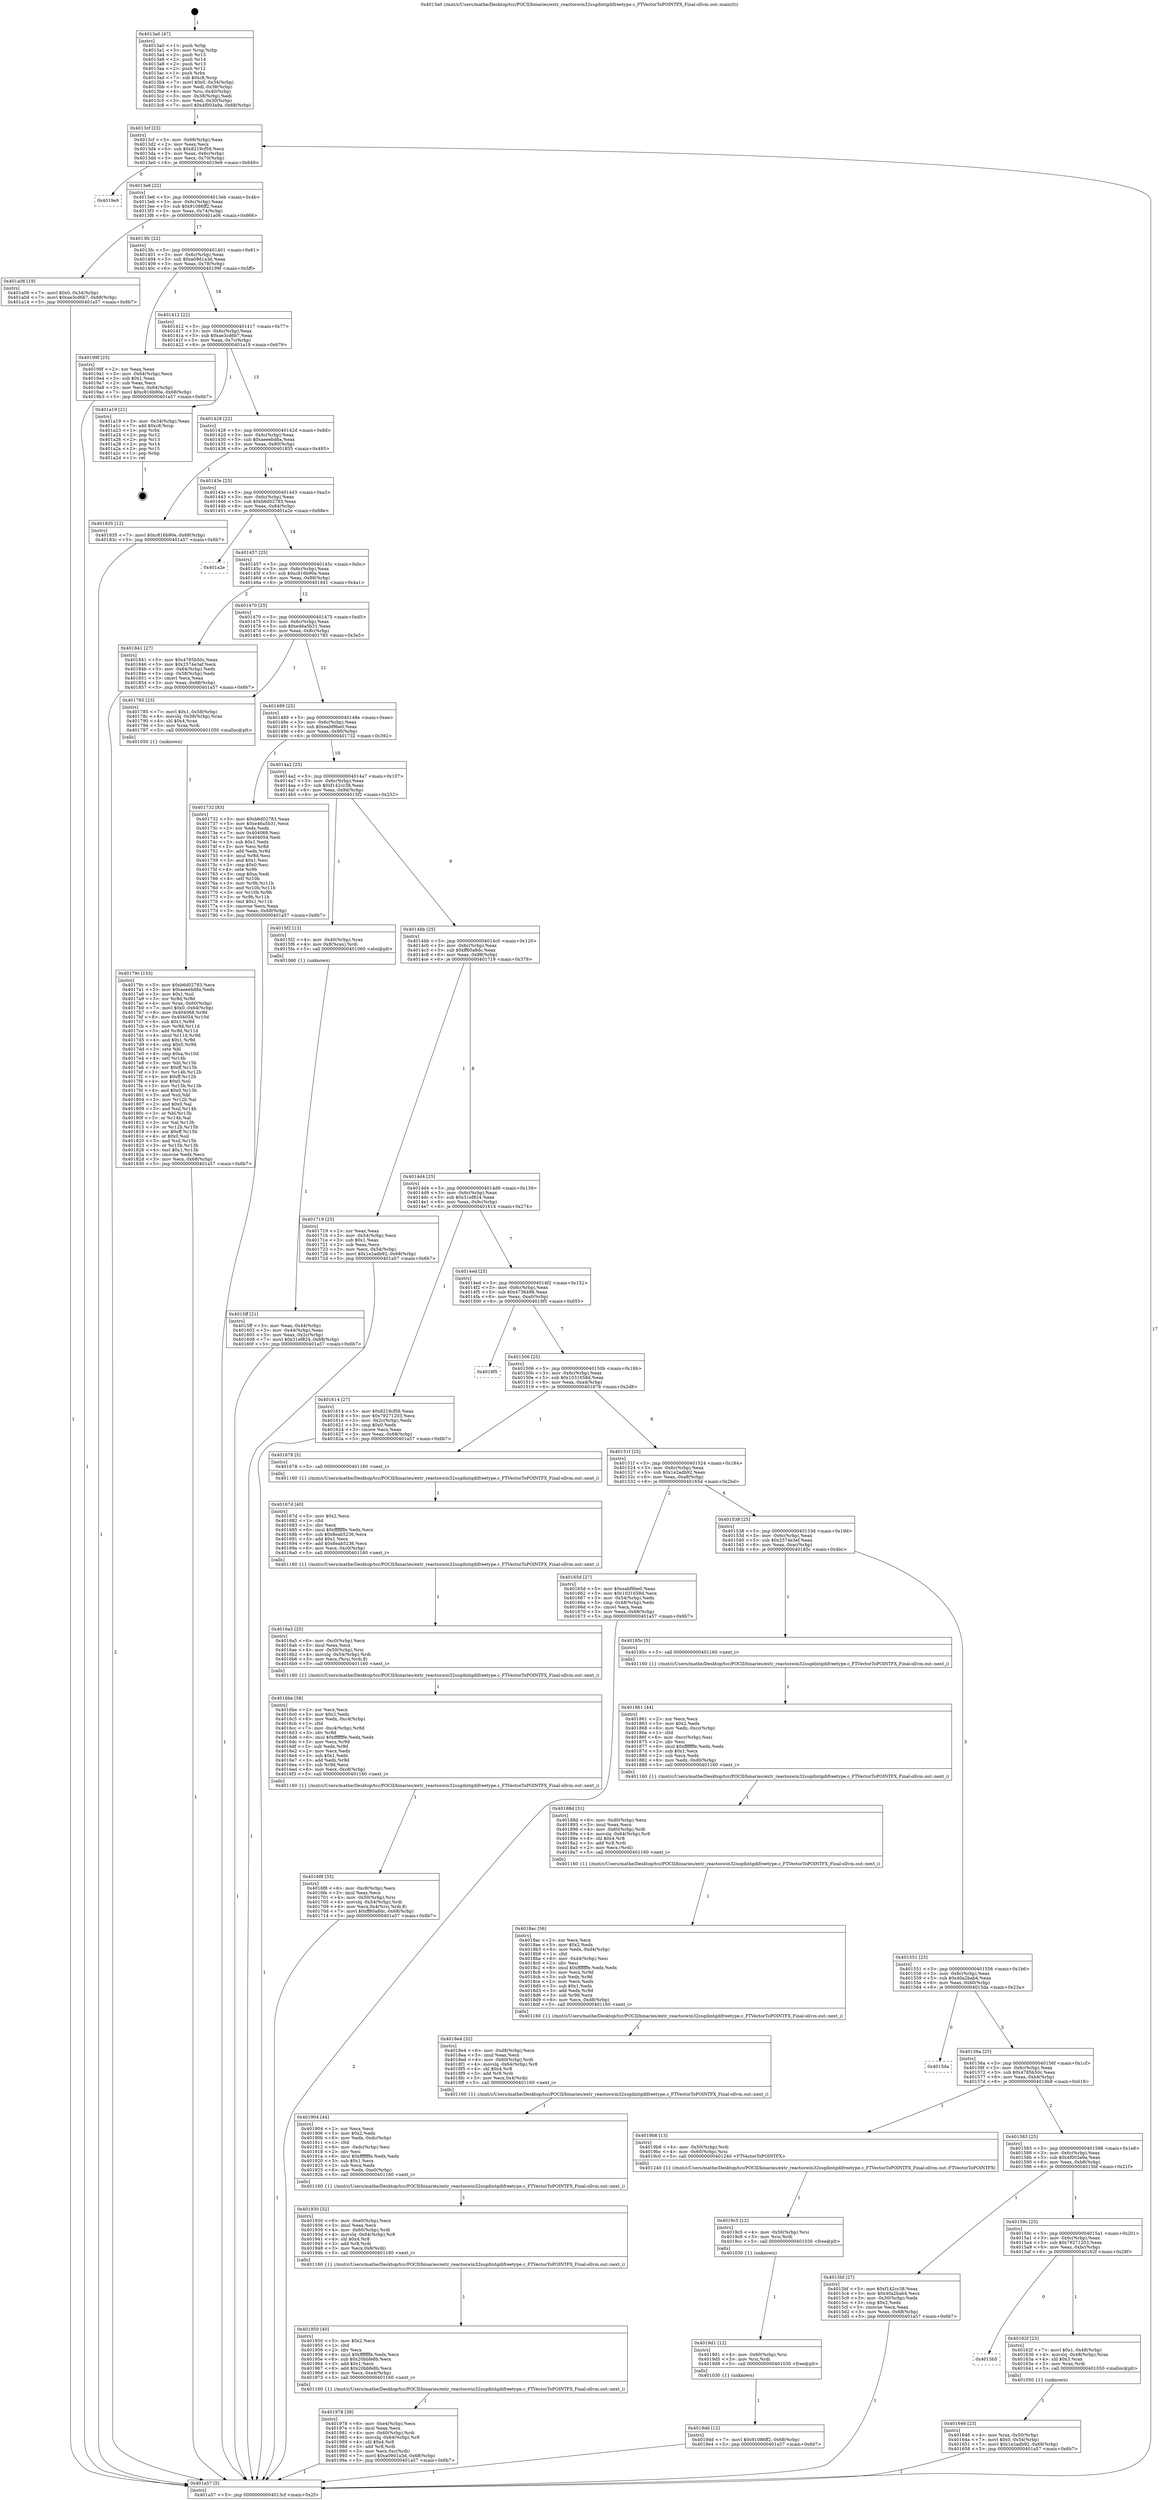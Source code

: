 digraph "0x4013a0" {
  label = "0x4013a0 (/mnt/c/Users/mathe/Desktop/tcc/POCII/binaries/extr_reactoswin32ssgdintgdifreetype.c_FTVectorToPOINTFX_Final-ollvm.out::main(0))"
  labelloc = "t"
  node[shape=record]

  Entry [label="",width=0.3,height=0.3,shape=circle,fillcolor=black,style=filled]
  "0x4013cf" [label="{
     0x4013cf [23]\l
     | [instrs]\l
     &nbsp;&nbsp;0x4013cf \<+3\>: mov -0x68(%rbp),%eax\l
     &nbsp;&nbsp;0x4013d2 \<+2\>: mov %eax,%ecx\l
     &nbsp;&nbsp;0x4013d4 \<+6\>: sub $0x8219cf59,%ecx\l
     &nbsp;&nbsp;0x4013da \<+3\>: mov %eax,-0x6c(%rbp)\l
     &nbsp;&nbsp;0x4013dd \<+3\>: mov %ecx,-0x70(%rbp)\l
     &nbsp;&nbsp;0x4013e0 \<+6\>: je 00000000004019e9 \<main+0x649\>\l
  }"]
  "0x4019e9" [label="{
     0x4019e9\l
  }", style=dashed]
  "0x4013e6" [label="{
     0x4013e6 [22]\l
     | [instrs]\l
     &nbsp;&nbsp;0x4013e6 \<+5\>: jmp 00000000004013eb \<main+0x4b\>\l
     &nbsp;&nbsp;0x4013eb \<+3\>: mov -0x6c(%rbp),%eax\l
     &nbsp;&nbsp;0x4013ee \<+5\>: sub $0x91086ff2,%eax\l
     &nbsp;&nbsp;0x4013f3 \<+3\>: mov %eax,-0x74(%rbp)\l
     &nbsp;&nbsp;0x4013f6 \<+6\>: je 0000000000401a06 \<main+0x666\>\l
  }"]
  Exit [label="",width=0.3,height=0.3,shape=circle,fillcolor=black,style=filled,peripheries=2]
  "0x401a06" [label="{
     0x401a06 [19]\l
     | [instrs]\l
     &nbsp;&nbsp;0x401a06 \<+7\>: movl $0x0,-0x34(%rbp)\l
     &nbsp;&nbsp;0x401a0d \<+7\>: movl $0xae3cd6b7,-0x68(%rbp)\l
     &nbsp;&nbsp;0x401a14 \<+5\>: jmp 0000000000401a57 \<main+0x6b7\>\l
  }"]
  "0x4013fc" [label="{
     0x4013fc [22]\l
     | [instrs]\l
     &nbsp;&nbsp;0x4013fc \<+5\>: jmp 0000000000401401 \<main+0x61\>\l
     &nbsp;&nbsp;0x401401 \<+3\>: mov -0x6c(%rbp),%eax\l
     &nbsp;&nbsp;0x401404 \<+5\>: sub $0xa09d1a3d,%eax\l
     &nbsp;&nbsp;0x401409 \<+3\>: mov %eax,-0x78(%rbp)\l
     &nbsp;&nbsp;0x40140c \<+6\>: je 000000000040199f \<main+0x5ff\>\l
  }"]
  "0x4019dd" [label="{
     0x4019dd [12]\l
     | [instrs]\l
     &nbsp;&nbsp;0x4019dd \<+7\>: movl $0x91086ff2,-0x68(%rbp)\l
     &nbsp;&nbsp;0x4019e4 \<+5\>: jmp 0000000000401a57 \<main+0x6b7\>\l
  }"]
  "0x40199f" [label="{
     0x40199f [25]\l
     | [instrs]\l
     &nbsp;&nbsp;0x40199f \<+2\>: xor %eax,%eax\l
     &nbsp;&nbsp;0x4019a1 \<+3\>: mov -0x64(%rbp),%ecx\l
     &nbsp;&nbsp;0x4019a4 \<+3\>: sub $0x1,%eax\l
     &nbsp;&nbsp;0x4019a7 \<+2\>: sub %eax,%ecx\l
     &nbsp;&nbsp;0x4019a9 \<+3\>: mov %ecx,-0x64(%rbp)\l
     &nbsp;&nbsp;0x4019ac \<+7\>: movl $0xc816b90e,-0x68(%rbp)\l
     &nbsp;&nbsp;0x4019b3 \<+5\>: jmp 0000000000401a57 \<main+0x6b7\>\l
  }"]
  "0x401412" [label="{
     0x401412 [22]\l
     | [instrs]\l
     &nbsp;&nbsp;0x401412 \<+5\>: jmp 0000000000401417 \<main+0x77\>\l
     &nbsp;&nbsp;0x401417 \<+3\>: mov -0x6c(%rbp),%eax\l
     &nbsp;&nbsp;0x40141a \<+5\>: sub $0xae3cd6b7,%eax\l
     &nbsp;&nbsp;0x40141f \<+3\>: mov %eax,-0x7c(%rbp)\l
     &nbsp;&nbsp;0x401422 \<+6\>: je 0000000000401a19 \<main+0x679\>\l
  }"]
  "0x4019d1" [label="{
     0x4019d1 [12]\l
     | [instrs]\l
     &nbsp;&nbsp;0x4019d1 \<+4\>: mov -0x60(%rbp),%rsi\l
     &nbsp;&nbsp;0x4019d5 \<+3\>: mov %rsi,%rdi\l
     &nbsp;&nbsp;0x4019d8 \<+5\>: call 0000000000401030 \<free@plt\>\l
     | [calls]\l
     &nbsp;&nbsp;0x401030 \{1\} (unknown)\l
  }"]
  "0x401a19" [label="{
     0x401a19 [21]\l
     | [instrs]\l
     &nbsp;&nbsp;0x401a19 \<+3\>: mov -0x34(%rbp),%eax\l
     &nbsp;&nbsp;0x401a1c \<+7\>: add $0xc8,%rsp\l
     &nbsp;&nbsp;0x401a23 \<+1\>: pop %rbx\l
     &nbsp;&nbsp;0x401a24 \<+2\>: pop %r12\l
     &nbsp;&nbsp;0x401a26 \<+2\>: pop %r13\l
     &nbsp;&nbsp;0x401a28 \<+2\>: pop %r14\l
     &nbsp;&nbsp;0x401a2a \<+2\>: pop %r15\l
     &nbsp;&nbsp;0x401a2c \<+1\>: pop %rbp\l
     &nbsp;&nbsp;0x401a2d \<+1\>: ret\l
  }"]
  "0x401428" [label="{
     0x401428 [22]\l
     | [instrs]\l
     &nbsp;&nbsp;0x401428 \<+5\>: jmp 000000000040142d \<main+0x8d\>\l
     &nbsp;&nbsp;0x40142d \<+3\>: mov -0x6c(%rbp),%eax\l
     &nbsp;&nbsp;0x401430 \<+5\>: sub $0xaeeebd8a,%eax\l
     &nbsp;&nbsp;0x401435 \<+3\>: mov %eax,-0x80(%rbp)\l
     &nbsp;&nbsp;0x401438 \<+6\>: je 0000000000401835 \<main+0x495\>\l
  }"]
  "0x4019c5" [label="{
     0x4019c5 [12]\l
     | [instrs]\l
     &nbsp;&nbsp;0x4019c5 \<+4\>: mov -0x50(%rbp),%rsi\l
     &nbsp;&nbsp;0x4019c9 \<+3\>: mov %rsi,%rdi\l
     &nbsp;&nbsp;0x4019cc \<+5\>: call 0000000000401030 \<free@plt\>\l
     | [calls]\l
     &nbsp;&nbsp;0x401030 \{1\} (unknown)\l
  }"]
  "0x401835" [label="{
     0x401835 [12]\l
     | [instrs]\l
     &nbsp;&nbsp;0x401835 \<+7\>: movl $0xc816b90e,-0x68(%rbp)\l
     &nbsp;&nbsp;0x40183c \<+5\>: jmp 0000000000401a57 \<main+0x6b7\>\l
  }"]
  "0x40143e" [label="{
     0x40143e [25]\l
     | [instrs]\l
     &nbsp;&nbsp;0x40143e \<+5\>: jmp 0000000000401443 \<main+0xa3\>\l
     &nbsp;&nbsp;0x401443 \<+3\>: mov -0x6c(%rbp),%eax\l
     &nbsp;&nbsp;0x401446 \<+5\>: sub $0xb6d02783,%eax\l
     &nbsp;&nbsp;0x40144b \<+6\>: mov %eax,-0x84(%rbp)\l
     &nbsp;&nbsp;0x401451 \<+6\>: je 0000000000401a2e \<main+0x68e\>\l
  }"]
  "0x401978" [label="{
     0x401978 [39]\l
     | [instrs]\l
     &nbsp;&nbsp;0x401978 \<+6\>: mov -0xe4(%rbp),%ecx\l
     &nbsp;&nbsp;0x40197e \<+3\>: imul %eax,%ecx\l
     &nbsp;&nbsp;0x401981 \<+4\>: mov -0x60(%rbp),%rdi\l
     &nbsp;&nbsp;0x401985 \<+4\>: movslq -0x64(%rbp),%r8\l
     &nbsp;&nbsp;0x401989 \<+4\>: shl $0x4,%r8\l
     &nbsp;&nbsp;0x40198d \<+3\>: add %r8,%rdi\l
     &nbsp;&nbsp;0x401990 \<+3\>: mov %ecx,0xc(%rdi)\l
     &nbsp;&nbsp;0x401993 \<+7\>: movl $0xa09d1a3d,-0x68(%rbp)\l
     &nbsp;&nbsp;0x40199a \<+5\>: jmp 0000000000401a57 \<main+0x6b7\>\l
  }"]
  "0x401a2e" [label="{
     0x401a2e\l
  }", style=dashed]
  "0x401457" [label="{
     0x401457 [25]\l
     | [instrs]\l
     &nbsp;&nbsp;0x401457 \<+5\>: jmp 000000000040145c \<main+0xbc\>\l
     &nbsp;&nbsp;0x40145c \<+3\>: mov -0x6c(%rbp),%eax\l
     &nbsp;&nbsp;0x40145f \<+5\>: sub $0xc816b90e,%eax\l
     &nbsp;&nbsp;0x401464 \<+6\>: mov %eax,-0x88(%rbp)\l
     &nbsp;&nbsp;0x40146a \<+6\>: je 0000000000401841 \<main+0x4a1\>\l
  }"]
  "0x401950" [label="{
     0x401950 [40]\l
     | [instrs]\l
     &nbsp;&nbsp;0x401950 \<+5\>: mov $0x2,%ecx\l
     &nbsp;&nbsp;0x401955 \<+1\>: cltd\l
     &nbsp;&nbsp;0x401956 \<+2\>: idiv %ecx\l
     &nbsp;&nbsp;0x401958 \<+6\>: imul $0xfffffffe,%edx,%ecx\l
     &nbsp;&nbsp;0x40195e \<+6\>: sub $0x20bbfe8b,%ecx\l
     &nbsp;&nbsp;0x401964 \<+3\>: add $0x1,%ecx\l
     &nbsp;&nbsp;0x401967 \<+6\>: add $0x20bbfe8b,%ecx\l
     &nbsp;&nbsp;0x40196d \<+6\>: mov %ecx,-0xe4(%rbp)\l
     &nbsp;&nbsp;0x401973 \<+5\>: call 0000000000401160 \<next_i\>\l
     | [calls]\l
     &nbsp;&nbsp;0x401160 \{1\} (/mnt/c/Users/mathe/Desktop/tcc/POCII/binaries/extr_reactoswin32ssgdintgdifreetype.c_FTVectorToPOINTFX_Final-ollvm.out::next_i)\l
  }"]
  "0x401841" [label="{
     0x401841 [27]\l
     | [instrs]\l
     &nbsp;&nbsp;0x401841 \<+5\>: mov $0x4785b50c,%eax\l
     &nbsp;&nbsp;0x401846 \<+5\>: mov $0x2574e3ef,%ecx\l
     &nbsp;&nbsp;0x40184b \<+3\>: mov -0x64(%rbp),%edx\l
     &nbsp;&nbsp;0x40184e \<+3\>: cmp -0x58(%rbp),%edx\l
     &nbsp;&nbsp;0x401851 \<+3\>: cmovl %ecx,%eax\l
     &nbsp;&nbsp;0x401854 \<+3\>: mov %eax,-0x68(%rbp)\l
     &nbsp;&nbsp;0x401857 \<+5\>: jmp 0000000000401a57 \<main+0x6b7\>\l
  }"]
  "0x401470" [label="{
     0x401470 [25]\l
     | [instrs]\l
     &nbsp;&nbsp;0x401470 \<+5\>: jmp 0000000000401475 \<main+0xd5\>\l
     &nbsp;&nbsp;0x401475 \<+3\>: mov -0x6c(%rbp),%eax\l
     &nbsp;&nbsp;0x401478 \<+5\>: sub $0xe46a5b31,%eax\l
     &nbsp;&nbsp;0x40147d \<+6\>: mov %eax,-0x8c(%rbp)\l
     &nbsp;&nbsp;0x401483 \<+6\>: je 0000000000401785 \<main+0x3e5\>\l
  }"]
  "0x401930" [label="{
     0x401930 [32]\l
     | [instrs]\l
     &nbsp;&nbsp;0x401930 \<+6\>: mov -0xe0(%rbp),%ecx\l
     &nbsp;&nbsp;0x401936 \<+3\>: imul %eax,%ecx\l
     &nbsp;&nbsp;0x401939 \<+4\>: mov -0x60(%rbp),%rdi\l
     &nbsp;&nbsp;0x40193d \<+4\>: movslq -0x64(%rbp),%r8\l
     &nbsp;&nbsp;0x401941 \<+4\>: shl $0x4,%r8\l
     &nbsp;&nbsp;0x401945 \<+3\>: add %r8,%rdi\l
     &nbsp;&nbsp;0x401948 \<+3\>: mov %ecx,0x8(%rdi)\l
     &nbsp;&nbsp;0x40194b \<+5\>: call 0000000000401160 \<next_i\>\l
     | [calls]\l
     &nbsp;&nbsp;0x401160 \{1\} (/mnt/c/Users/mathe/Desktop/tcc/POCII/binaries/extr_reactoswin32ssgdintgdifreetype.c_FTVectorToPOINTFX_Final-ollvm.out::next_i)\l
  }"]
  "0x401785" [label="{
     0x401785 [23]\l
     | [instrs]\l
     &nbsp;&nbsp;0x401785 \<+7\>: movl $0x1,-0x58(%rbp)\l
     &nbsp;&nbsp;0x40178c \<+4\>: movslq -0x58(%rbp),%rax\l
     &nbsp;&nbsp;0x401790 \<+4\>: shl $0x4,%rax\l
     &nbsp;&nbsp;0x401794 \<+3\>: mov %rax,%rdi\l
     &nbsp;&nbsp;0x401797 \<+5\>: call 0000000000401050 \<malloc@plt\>\l
     | [calls]\l
     &nbsp;&nbsp;0x401050 \{1\} (unknown)\l
  }"]
  "0x401489" [label="{
     0x401489 [25]\l
     | [instrs]\l
     &nbsp;&nbsp;0x401489 \<+5\>: jmp 000000000040148e \<main+0xee\>\l
     &nbsp;&nbsp;0x40148e \<+3\>: mov -0x6c(%rbp),%eax\l
     &nbsp;&nbsp;0x401491 \<+5\>: sub $0xeabf9be0,%eax\l
     &nbsp;&nbsp;0x401496 \<+6\>: mov %eax,-0x90(%rbp)\l
     &nbsp;&nbsp;0x40149c \<+6\>: je 0000000000401732 \<main+0x392\>\l
  }"]
  "0x401904" [label="{
     0x401904 [44]\l
     | [instrs]\l
     &nbsp;&nbsp;0x401904 \<+2\>: xor %ecx,%ecx\l
     &nbsp;&nbsp;0x401906 \<+5\>: mov $0x2,%edx\l
     &nbsp;&nbsp;0x40190b \<+6\>: mov %edx,-0xdc(%rbp)\l
     &nbsp;&nbsp;0x401911 \<+1\>: cltd\l
     &nbsp;&nbsp;0x401912 \<+6\>: mov -0xdc(%rbp),%esi\l
     &nbsp;&nbsp;0x401918 \<+2\>: idiv %esi\l
     &nbsp;&nbsp;0x40191a \<+6\>: imul $0xfffffffe,%edx,%edx\l
     &nbsp;&nbsp;0x401920 \<+3\>: sub $0x1,%ecx\l
     &nbsp;&nbsp;0x401923 \<+2\>: sub %ecx,%edx\l
     &nbsp;&nbsp;0x401925 \<+6\>: mov %edx,-0xe0(%rbp)\l
     &nbsp;&nbsp;0x40192b \<+5\>: call 0000000000401160 \<next_i\>\l
     | [calls]\l
     &nbsp;&nbsp;0x401160 \{1\} (/mnt/c/Users/mathe/Desktop/tcc/POCII/binaries/extr_reactoswin32ssgdintgdifreetype.c_FTVectorToPOINTFX_Final-ollvm.out::next_i)\l
  }"]
  "0x401732" [label="{
     0x401732 [83]\l
     | [instrs]\l
     &nbsp;&nbsp;0x401732 \<+5\>: mov $0xb6d02783,%eax\l
     &nbsp;&nbsp;0x401737 \<+5\>: mov $0xe46a5b31,%ecx\l
     &nbsp;&nbsp;0x40173c \<+2\>: xor %edx,%edx\l
     &nbsp;&nbsp;0x40173e \<+7\>: mov 0x404068,%esi\l
     &nbsp;&nbsp;0x401745 \<+7\>: mov 0x404054,%edi\l
     &nbsp;&nbsp;0x40174c \<+3\>: sub $0x1,%edx\l
     &nbsp;&nbsp;0x40174f \<+3\>: mov %esi,%r8d\l
     &nbsp;&nbsp;0x401752 \<+3\>: add %edx,%r8d\l
     &nbsp;&nbsp;0x401755 \<+4\>: imul %r8d,%esi\l
     &nbsp;&nbsp;0x401759 \<+3\>: and $0x1,%esi\l
     &nbsp;&nbsp;0x40175c \<+3\>: cmp $0x0,%esi\l
     &nbsp;&nbsp;0x40175f \<+4\>: sete %r9b\l
     &nbsp;&nbsp;0x401763 \<+3\>: cmp $0xa,%edi\l
     &nbsp;&nbsp;0x401766 \<+4\>: setl %r10b\l
     &nbsp;&nbsp;0x40176a \<+3\>: mov %r9b,%r11b\l
     &nbsp;&nbsp;0x40176d \<+3\>: and %r10b,%r11b\l
     &nbsp;&nbsp;0x401770 \<+3\>: xor %r10b,%r9b\l
     &nbsp;&nbsp;0x401773 \<+3\>: or %r9b,%r11b\l
     &nbsp;&nbsp;0x401776 \<+4\>: test $0x1,%r11b\l
     &nbsp;&nbsp;0x40177a \<+3\>: cmovne %ecx,%eax\l
     &nbsp;&nbsp;0x40177d \<+3\>: mov %eax,-0x68(%rbp)\l
     &nbsp;&nbsp;0x401780 \<+5\>: jmp 0000000000401a57 \<main+0x6b7\>\l
  }"]
  "0x4014a2" [label="{
     0x4014a2 [25]\l
     | [instrs]\l
     &nbsp;&nbsp;0x4014a2 \<+5\>: jmp 00000000004014a7 \<main+0x107\>\l
     &nbsp;&nbsp;0x4014a7 \<+3\>: mov -0x6c(%rbp),%eax\l
     &nbsp;&nbsp;0x4014aa \<+5\>: sub $0xf142cc38,%eax\l
     &nbsp;&nbsp;0x4014af \<+6\>: mov %eax,-0x94(%rbp)\l
     &nbsp;&nbsp;0x4014b5 \<+6\>: je 00000000004015f2 \<main+0x252\>\l
  }"]
  "0x4018e4" [label="{
     0x4018e4 [32]\l
     | [instrs]\l
     &nbsp;&nbsp;0x4018e4 \<+6\>: mov -0xd8(%rbp),%ecx\l
     &nbsp;&nbsp;0x4018ea \<+3\>: imul %eax,%ecx\l
     &nbsp;&nbsp;0x4018ed \<+4\>: mov -0x60(%rbp),%rdi\l
     &nbsp;&nbsp;0x4018f1 \<+4\>: movslq -0x64(%rbp),%r8\l
     &nbsp;&nbsp;0x4018f5 \<+4\>: shl $0x4,%r8\l
     &nbsp;&nbsp;0x4018f9 \<+3\>: add %r8,%rdi\l
     &nbsp;&nbsp;0x4018fc \<+3\>: mov %ecx,0x4(%rdi)\l
     &nbsp;&nbsp;0x4018ff \<+5\>: call 0000000000401160 \<next_i\>\l
     | [calls]\l
     &nbsp;&nbsp;0x401160 \{1\} (/mnt/c/Users/mathe/Desktop/tcc/POCII/binaries/extr_reactoswin32ssgdintgdifreetype.c_FTVectorToPOINTFX_Final-ollvm.out::next_i)\l
  }"]
  "0x4015f2" [label="{
     0x4015f2 [13]\l
     | [instrs]\l
     &nbsp;&nbsp;0x4015f2 \<+4\>: mov -0x40(%rbp),%rax\l
     &nbsp;&nbsp;0x4015f6 \<+4\>: mov 0x8(%rax),%rdi\l
     &nbsp;&nbsp;0x4015fa \<+5\>: call 0000000000401060 \<atoi@plt\>\l
     | [calls]\l
     &nbsp;&nbsp;0x401060 \{1\} (unknown)\l
  }"]
  "0x4014bb" [label="{
     0x4014bb [25]\l
     | [instrs]\l
     &nbsp;&nbsp;0x4014bb \<+5\>: jmp 00000000004014c0 \<main+0x120\>\l
     &nbsp;&nbsp;0x4014c0 \<+3\>: mov -0x6c(%rbp),%eax\l
     &nbsp;&nbsp;0x4014c3 \<+5\>: sub $0xff60a8dc,%eax\l
     &nbsp;&nbsp;0x4014c8 \<+6\>: mov %eax,-0x98(%rbp)\l
     &nbsp;&nbsp;0x4014ce \<+6\>: je 0000000000401719 \<main+0x379\>\l
  }"]
  "0x4018ac" [label="{
     0x4018ac [56]\l
     | [instrs]\l
     &nbsp;&nbsp;0x4018ac \<+2\>: xor %ecx,%ecx\l
     &nbsp;&nbsp;0x4018ae \<+5\>: mov $0x2,%edx\l
     &nbsp;&nbsp;0x4018b3 \<+6\>: mov %edx,-0xd4(%rbp)\l
     &nbsp;&nbsp;0x4018b9 \<+1\>: cltd\l
     &nbsp;&nbsp;0x4018ba \<+6\>: mov -0xd4(%rbp),%esi\l
     &nbsp;&nbsp;0x4018c0 \<+2\>: idiv %esi\l
     &nbsp;&nbsp;0x4018c2 \<+6\>: imul $0xfffffffe,%edx,%edx\l
     &nbsp;&nbsp;0x4018c8 \<+3\>: mov %ecx,%r9d\l
     &nbsp;&nbsp;0x4018cb \<+3\>: sub %edx,%r9d\l
     &nbsp;&nbsp;0x4018ce \<+2\>: mov %ecx,%edx\l
     &nbsp;&nbsp;0x4018d0 \<+3\>: sub $0x1,%edx\l
     &nbsp;&nbsp;0x4018d3 \<+3\>: add %edx,%r9d\l
     &nbsp;&nbsp;0x4018d6 \<+3\>: sub %r9d,%ecx\l
     &nbsp;&nbsp;0x4018d9 \<+6\>: mov %ecx,-0xd8(%rbp)\l
     &nbsp;&nbsp;0x4018df \<+5\>: call 0000000000401160 \<next_i\>\l
     | [calls]\l
     &nbsp;&nbsp;0x401160 \{1\} (/mnt/c/Users/mathe/Desktop/tcc/POCII/binaries/extr_reactoswin32ssgdintgdifreetype.c_FTVectorToPOINTFX_Final-ollvm.out::next_i)\l
  }"]
  "0x401719" [label="{
     0x401719 [25]\l
     | [instrs]\l
     &nbsp;&nbsp;0x401719 \<+2\>: xor %eax,%eax\l
     &nbsp;&nbsp;0x40171b \<+3\>: mov -0x54(%rbp),%ecx\l
     &nbsp;&nbsp;0x40171e \<+3\>: sub $0x1,%eax\l
     &nbsp;&nbsp;0x401721 \<+2\>: sub %eax,%ecx\l
     &nbsp;&nbsp;0x401723 \<+3\>: mov %ecx,-0x54(%rbp)\l
     &nbsp;&nbsp;0x401726 \<+7\>: movl $0x1e2adb92,-0x68(%rbp)\l
     &nbsp;&nbsp;0x40172d \<+5\>: jmp 0000000000401a57 \<main+0x6b7\>\l
  }"]
  "0x4014d4" [label="{
     0x4014d4 [25]\l
     | [instrs]\l
     &nbsp;&nbsp;0x4014d4 \<+5\>: jmp 00000000004014d9 \<main+0x139\>\l
     &nbsp;&nbsp;0x4014d9 \<+3\>: mov -0x6c(%rbp),%eax\l
     &nbsp;&nbsp;0x4014dc \<+5\>: sub $0x31ef824,%eax\l
     &nbsp;&nbsp;0x4014e1 \<+6\>: mov %eax,-0x9c(%rbp)\l
     &nbsp;&nbsp;0x4014e7 \<+6\>: je 0000000000401614 \<main+0x274\>\l
  }"]
  "0x40188d" [label="{
     0x40188d [31]\l
     | [instrs]\l
     &nbsp;&nbsp;0x40188d \<+6\>: mov -0xd0(%rbp),%ecx\l
     &nbsp;&nbsp;0x401893 \<+3\>: imul %eax,%ecx\l
     &nbsp;&nbsp;0x401896 \<+4\>: mov -0x60(%rbp),%rdi\l
     &nbsp;&nbsp;0x40189a \<+4\>: movslq -0x64(%rbp),%r8\l
     &nbsp;&nbsp;0x40189e \<+4\>: shl $0x4,%r8\l
     &nbsp;&nbsp;0x4018a2 \<+3\>: add %r8,%rdi\l
     &nbsp;&nbsp;0x4018a5 \<+2\>: mov %ecx,(%rdi)\l
     &nbsp;&nbsp;0x4018a7 \<+5\>: call 0000000000401160 \<next_i\>\l
     | [calls]\l
     &nbsp;&nbsp;0x401160 \{1\} (/mnt/c/Users/mathe/Desktop/tcc/POCII/binaries/extr_reactoswin32ssgdintgdifreetype.c_FTVectorToPOINTFX_Final-ollvm.out::next_i)\l
  }"]
  "0x401614" [label="{
     0x401614 [27]\l
     | [instrs]\l
     &nbsp;&nbsp;0x401614 \<+5\>: mov $0x8219cf59,%eax\l
     &nbsp;&nbsp;0x401619 \<+5\>: mov $0x79271203,%ecx\l
     &nbsp;&nbsp;0x40161e \<+3\>: mov -0x2c(%rbp),%edx\l
     &nbsp;&nbsp;0x401621 \<+3\>: cmp $0x0,%edx\l
     &nbsp;&nbsp;0x401624 \<+3\>: cmove %ecx,%eax\l
     &nbsp;&nbsp;0x401627 \<+3\>: mov %eax,-0x68(%rbp)\l
     &nbsp;&nbsp;0x40162a \<+5\>: jmp 0000000000401a57 \<main+0x6b7\>\l
  }"]
  "0x4014ed" [label="{
     0x4014ed [25]\l
     | [instrs]\l
     &nbsp;&nbsp;0x4014ed \<+5\>: jmp 00000000004014f2 \<main+0x152\>\l
     &nbsp;&nbsp;0x4014f2 \<+3\>: mov -0x6c(%rbp),%eax\l
     &nbsp;&nbsp;0x4014f5 \<+5\>: sub $0x4736498,%eax\l
     &nbsp;&nbsp;0x4014fa \<+6\>: mov %eax,-0xa0(%rbp)\l
     &nbsp;&nbsp;0x401500 \<+6\>: je 00000000004019f5 \<main+0x655\>\l
  }"]
  "0x401861" [label="{
     0x401861 [44]\l
     | [instrs]\l
     &nbsp;&nbsp;0x401861 \<+2\>: xor %ecx,%ecx\l
     &nbsp;&nbsp;0x401863 \<+5\>: mov $0x2,%edx\l
     &nbsp;&nbsp;0x401868 \<+6\>: mov %edx,-0xcc(%rbp)\l
     &nbsp;&nbsp;0x40186e \<+1\>: cltd\l
     &nbsp;&nbsp;0x40186f \<+6\>: mov -0xcc(%rbp),%esi\l
     &nbsp;&nbsp;0x401875 \<+2\>: idiv %esi\l
     &nbsp;&nbsp;0x401877 \<+6\>: imul $0xfffffffe,%edx,%edx\l
     &nbsp;&nbsp;0x40187d \<+3\>: sub $0x1,%ecx\l
     &nbsp;&nbsp;0x401880 \<+2\>: sub %ecx,%edx\l
     &nbsp;&nbsp;0x401882 \<+6\>: mov %edx,-0xd0(%rbp)\l
     &nbsp;&nbsp;0x401888 \<+5\>: call 0000000000401160 \<next_i\>\l
     | [calls]\l
     &nbsp;&nbsp;0x401160 \{1\} (/mnt/c/Users/mathe/Desktop/tcc/POCII/binaries/extr_reactoswin32ssgdintgdifreetype.c_FTVectorToPOINTFX_Final-ollvm.out::next_i)\l
  }"]
  "0x4019f5" [label="{
     0x4019f5\l
  }", style=dashed]
  "0x401506" [label="{
     0x401506 [25]\l
     | [instrs]\l
     &nbsp;&nbsp;0x401506 \<+5\>: jmp 000000000040150b \<main+0x16b\>\l
     &nbsp;&nbsp;0x40150b \<+3\>: mov -0x6c(%rbp),%eax\l
     &nbsp;&nbsp;0x40150e \<+5\>: sub $0x1031658d,%eax\l
     &nbsp;&nbsp;0x401513 \<+6\>: mov %eax,-0xa4(%rbp)\l
     &nbsp;&nbsp;0x401519 \<+6\>: je 0000000000401678 \<main+0x2d8\>\l
  }"]
  "0x40179c" [label="{
     0x40179c [153]\l
     | [instrs]\l
     &nbsp;&nbsp;0x40179c \<+5\>: mov $0xb6d02783,%ecx\l
     &nbsp;&nbsp;0x4017a1 \<+5\>: mov $0xaeeebd8a,%edx\l
     &nbsp;&nbsp;0x4017a6 \<+3\>: mov $0x1,%sil\l
     &nbsp;&nbsp;0x4017a9 \<+3\>: xor %r8d,%r8d\l
     &nbsp;&nbsp;0x4017ac \<+4\>: mov %rax,-0x60(%rbp)\l
     &nbsp;&nbsp;0x4017b0 \<+7\>: movl $0x0,-0x64(%rbp)\l
     &nbsp;&nbsp;0x4017b7 \<+8\>: mov 0x404068,%r9d\l
     &nbsp;&nbsp;0x4017bf \<+8\>: mov 0x404054,%r10d\l
     &nbsp;&nbsp;0x4017c7 \<+4\>: sub $0x1,%r8d\l
     &nbsp;&nbsp;0x4017cb \<+3\>: mov %r9d,%r11d\l
     &nbsp;&nbsp;0x4017ce \<+3\>: add %r8d,%r11d\l
     &nbsp;&nbsp;0x4017d1 \<+4\>: imul %r11d,%r9d\l
     &nbsp;&nbsp;0x4017d5 \<+4\>: and $0x1,%r9d\l
     &nbsp;&nbsp;0x4017d9 \<+4\>: cmp $0x0,%r9d\l
     &nbsp;&nbsp;0x4017dd \<+3\>: sete %bl\l
     &nbsp;&nbsp;0x4017e0 \<+4\>: cmp $0xa,%r10d\l
     &nbsp;&nbsp;0x4017e4 \<+4\>: setl %r14b\l
     &nbsp;&nbsp;0x4017e8 \<+3\>: mov %bl,%r15b\l
     &nbsp;&nbsp;0x4017eb \<+4\>: xor $0xff,%r15b\l
     &nbsp;&nbsp;0x4017ef \<+3\>: mov %r14b,%r12b\l
     &nbsp;&nbsp;0x4017f2 \<+4\>: xor $0xff,%r12b\l
     &nbsp;&nbsp;0x4017f6 \<+4\>: xor $0x0,%sil\l
     &nbsp;&nbsp;0x4017fa \<+3\>: mov %r15b,%r13b\l
     &nbsp;&nbsp;0x4017fd \<+4\>: and $0x0,%r13b\l
     &nbsp;&nbsp;0x401801 \<+3\>: and %sil,%bl\l
     &nbsp;&nbsp;0x401804 \<+3\>: mov %r12b,%al\l
     &nbsp;&nbsp;0x401807 \<+2\>: and $0x0,%al\l
     &nbsp;&nbsp;0x401809 \<+3\>: and %sil,%r14b\l
     &nbsp;&nbsp;0x40180c \<+3\>: or %bl,%r13b\l
     &nbsp;&nbsp;0x40180f \<+3\>: or %r14b,%al\l
     &nbsp;&nbsp;0x401812 \<+3\>: xor %al,%r13b\l
     &nbsp;&nbsp;0x401815 \<+3\>: or %r12b,%r15b\l
     &nbsp;&nbsp;0x401818 \<+4\>: xor $0xff,%r15b\l
     &nbsp;&nbsp;0x40181c \<+4\>: or $0x0,%sil\l
     &nbsp;&nbsp;0x401820 \<+3\>: and %sil,%r15b\l
     &nbsp;&nbsp;0x401823 \<+3\>: or %r15b,%r13b\l
     &nbsp;&nbsp;0x401826 \<+4\>: test $0x1,%r13b\l
     &nbsp;&nbsp;0x40182a \<+3\>: cmovne %edx,%ecx\l
     &nbsp;&nbsp;0x40182d \<+3\>: mov %ecx,-0x68(%rbp)\l
     &nbsp;&nbsp;0x401830 \<+5\>: jmp 0000000000401a57 \<main+0x6b7\>\l
  }"]
  "0x401678" [label="{
     0x401678 [5]\l
     | [instrs]\l
     &nbsp;&nbsp;0x401678 \<+5\>: call 0000000000401160 \<next_i\>\l
     | [calls]\l
     &nbsp;&nbsp;0x401160 \{1\} (/mnt/c/Users/mathe/Desktop/tcc/POCII/binaries/extr_reactoswin32ssgdintgdifreetype.c_FTVectorToPOINTFX_Final-ollvm.out::next_i)\l
  }"]
  "0x40151f" [label="{
     0x40151f [25]\l
     | [instrs]\l
     &nbsp;&nbsp;0x40151f \<+5\>: jmp 0000000000401524 \<main+0x184\>\l
     &nbsp;&nbsp;0x401524 \<+3\>: mov -0x6c(%rbp),%eax\l
     &nbsp;&nbsp;0x401527 \<+5\>: sub $0x1e2adb92,%eax\l
     &nbsp;&nbsp;0x40152c \<+6\>: mov %eax,-0xa8(%rbp)\l
     &nbsp;&nbsp;0x401532 \<+6\>: je 000000000040165d \<main+0x2bd\>\l
  }"]
  "0x4016f8" [label="{
     0x4016f8 [33]\l
     | [instrs]\l
     &nbsp;&nbsp;0x4016f8 \<+6\>: mov -0xc8(%rbp),%ecx\l
     &nbsp;&nbsp;0x4016fe \<+3\>: imul %eax,%ecx\l
     &nbsp;&nbsp;0x401701 \<+4\>: mov -0x50(%rbp),%rsi\l
     &nbsp;&nbsp;0x401705 \<+4\>: movslq -0x54(%rbp),%rdi\l
     &nbsp;&nbsp;0x401709 \<+4\>: mov %ecx,0x4(%rsi,%rdi,8)\l
     &nbsp;&nbsp;0x40170d \<+7\>: movl $0xff60a8dc,-0x68(%rbp)\l
     &nbsp;&nbsp;0x401714 \<+5\>: jmp 0000000000401a57 \<main+0x6b7\>\l
  }"]
  "0x40165d" [label="{
     0x40165d [27]\l
     | [instrs]\l
     &nbsp;&nbsp;0x40165d \<+5\>: mov $0xeabf9be0,%eax\l
     &nbsp;&nbsp;0x401662 \<+5\>: mov $0x1031658d,%ecx\l
     &nbsp;&nbsp;0x401667 \<+3\>: mov -0x54(%rbp),%edx\l
     &nbsp;&nbsp;0x40166a \<+3\>: cmp -0x48(%rbp),%edx\l
     &nbsp;&nbsp;0x40166d \<+3\>: cmovl %ecx,%eax\l
     &nbsp;&nbsp;0x401670 \<+3\>: mov %eax,-0x68(%rbp)\l
     &nbsp;&nbsp;0x401673 \<+5\>: jmp 0000000000401a57 \<main+0x6b7\>\l
  }"]
  "0x401538" [label="{
     0x401538 [25]\l
     | [instrs]\l
     &nbsp;&nbsp;0x401538 \<+5\>: jmp 000000000040153d \<main+0x19d\>\l
     &nbsp;&nbsp;0x40153d \<+3\>: mov -0x6c(%rbp),%eax\l
     &nbsp;&nbsp;0x401540 \<+5\>: sub $0x2574e3ef,%eax\l
     &nbsp;&nbsp;0x401545 \<+6\>: mov %eax,-0xac(%rbp)\l
     &nbsp;&nbsp;0x40154b \<+6\>: je 000000000040185c \<main+0x4bc\>\l
  }"]
  "0x4016be" [label="{
     0x4016be [58]\l
     | [instrs]\l
     &nbsp;&nbsp;0x4016be \<+2\>: xor %ecx,%ecx\l
     &nbsp;&nbsp;0x4016c0 \<+5\>: mov $0x2,%edx\l
     &nbsp;&nbsp;0x4016c5 \<+6\>: mov %edx,-0xc4(%rbp)\l
     &nbsp;&nbsp;0x4016cb \<+1\>: cltd\l
     &nbsp;&nbsp;0x4016cc \<+7\>: mov -0xc4(%rbp),%r8d\l
     &nbsp;&nbsp;0x4016d3 \<+3\>: idiv %r8d\l
     &nbsp;&nbsp;0x4016d6 \<+6\>: imul $0xfffffffe,%edx,%edx\l
     &nbsp;&nbsp;0x4016dc \<+3\>: mov %ecx,%r9d\l
     &nbsp;&nbsp;0x4016df \<+3\>: sub %edx,%r9d\l
     &nbsp;&nbsp;0x4016e2 \<+2\>: mov %ecx,%edx\l
     &nbsp;&nbsp;0x4016e4 \<+3\>: sub $0x1,%edx\l
     &nbsp;&nbsp;0x4016e7 \<+3\>: add %edx,%r9d\l
     &nbsp;&nbsp;0x4016ea \<+3\>: sub %r9d,%ecx\l
     &nbsp;&nbsp;0x4016ed \<+6\>: mov %ecx,-0xc8(%rbp)\l
     &nbsp;&nbsp;0x4016f3 \<+5\>: call 0000000000401160 \<next_i\>\l
     | [calls]\l
     &nbsp;&nbsp;0x401160 \{1\} (/mnt/c/Users/mathe/Desktop/tcc/POCII/binaries/extr_reactoswin32ssgdintgdifreetype.c_FTVectorToPOINTFX_Final-ollvm.out::next_i)\l
  }"]
  "0x40185c" [label="{
     0x40185c [5]\l
     | [instrs]\l
     &nbsp;&nbsp;0x40185c \<+5\>: call 0000000000401160 \<next_i\>\l
     | [calls]\l
     &nbsp;&nbsp;0x401160 \{1\} (/mnt/c/Users/mathe/Desktop/tcc/POCII/binaries/extr_reactoswin32ssgdintgdifreetype.c_FTVectorToPOINTFX_Final-ollvm.out::next_i)\l
  }"]
  "0x401551" [label="{
     0x401551 [25]\l
     | [instrs]\l
     &nbsp;&nbsp;0x401551 \<+5\>: jmp 0000000000401556 \<main+0x1b6\>\l
     &nbsp;&nbsp;0x401556 \<+3\>: mov -0x6c(%rbp),%eax\l
     &nbsp;&nbsp;0x401559 \<+5\>: sub $0x40a2bab4,%eax\l
     &nbsp;&nbsp;0x40155e \<+6\>: mov %eax,-0xb0(%rbp)\l
     &nbsp;&nbsp;0x401564 \<+6\>: je 00000000004015da \<main+0x23a\>\l
  }"]
  "0x4016a5" [label="{
     0x4016a5 [25]\l
     | [instrs]\l
     &nbsp;&nbsp;0x4016a5 \<+6\>: mov -0xc0(%rbp),%ecx\l
     &nbsp;&nbsp;0x4016ab \<+3\>: imul %eax,%ecx\l
     &nbsp;&nbsp;0x4016ae \<+4\>: mov -0x50(%rbp),%rsi\l
     &nbsp;&nbsp;0x4016b2 \<+4\>: movslq -0x54(%rbp),%rdi\l
     &nbsp;&nbsp;0x4016b6 \<+3\>: mov %ecx,(%rsi,%rdi,8)\l
     &nbsp;&nbsp;0x4016b9 \<+5\>: call 0000000000401160 \<next_i\>\l
     | [calls]\l
     &nbsp;&nbsp;0x401160 \{1\} (/mnt/c/Users/mathe/Desktop/tcc/POCII/binaries/extr_reactoswin32ssgdintgdifreetype.c_FTVectorToPOINTFX_Final-ollvm.out::next_i)\l
  }"]
  "0x4015da" [label="{
     0x4015da\l
  }", style=dashed]
  "0x40156a" [label="{
     0x40156a [25]\l
     | [instrs]\l
     &nbsp;&nbsp;0x40156a \<+5\>: jmp 000000000040156f \<main+0x1cf\>\l
     &nbsp;&nbsp;0x40156f \<+3\>: mov -0x6c(%rbp),%eax\l
     &nbsp;&nbsp;0x401572 \<+5\>: sub $0x4785b50c,%eax\l
     &nbsp;&nbsp;0x401577 \<+6\>: mov %eax,-0xb4(%rbp)\l
     &nbsp;&nbsp;0x40157d \<+6\>: je 00000000004019b8 \<main+0x618\>\l
  }"]
  "0x40167d" [label="{
     0x40167d [40]\l
     | [instrs]\l
     &nbsp;&nbsp;0x40167d \<+5\>: mov $0x2,%ecx\l
     &nbsp;&nbsp;0x401682 \<+1\>: cltd\l
     &nbsp;&nbsp;0x401683 \<+2\>: idiv %ecx\l
     &nbsp;&nbsp;0x401685 \<+6\>: imul $0xfffffffe,%edx,%ecx\l
     &nbsp;&nbsp;0x40168b \<+6\>: sub $0x8eab5236,%ecx\l
     &nbsp;&nbsp;0x401691 \<+3\>: add $0x1,%ecx\l
     &nbsp;&nbsp;0x401694 \<+6\>: add $0x8eab5236,%ecx\l
     &nbsp;&nbsp;0x40169a \<+6\>: mov %ecx,-0xc0(%rbp)\l
     &nbsp;&nbsp;0x4016a0 \<+5\>: call 0000000000401160 \<next_i\>\l
     | [calls]\l
     &nbsp;&nbsp;0x401160 \{1\} (/mnt/c/Users/mathe/Desktop/tcc/POCII/binaries/extr_reactoswin32ssgdintgdifreetype.c_FTVectorToPOINTFX_Final-ollvm.out::next_i)\l
  }"]
  "0x4019b8" [label="{
     0x4019b8 [13]\l
     | [instrs]\l
     &nbsp;&nbsp;0x4019b8 \<+4\>: mov -0x50(%rbp),%rdi\l
     &nbsp;&nbsp;0x4019bc \<+4\>: mov -0x60(%rbp),%rsi\l
     &nbsp;&nbsp;0x4019c0 \<+5\>: call 0000000000401240 \<FTVectorToPOINTFX\>\l
     | [calls]\l
     &nbsp;&nbsp;0x401240 \{1\} (/mnt/c/Users/mathe/Desktop/tcc/POCII/binaries/extr_reactoswin32ssgdintgdifreetype.c_FTVectorToPOINTFX_Final-ollvm.out::FTVectorToPOINTFX)\l
  }"]
  "0x401583" [label="{
     0x401583 [25]\l
     | [instrs]\l
     &nbsp;&nbsp;0x401583 \<+5\>: jmp 0000000000401588 \<main+0x1e8\>\l
     &nbsp;&nbsp;0x401588 \<+3\>: mov -0x6c(%rbp),%eax\l
     &nbsp;&nbsp;0x40158b \<+5\>: sub $0x4f003a9a,%eax\l
     &nbsp;&nbsp;0x401590 \<+6\>: mov %eax,-0xb8(%rbp)\l
     &nbsp;&nbsp;0x401596 \<+6\>: je 00000000004015bf \<main+0x21f\>\l
  }"]
  "0x401646" [label="{
     0x401646 [23]\l
     | [instrs]\l
     &nbsp;&nbsp;0x401646 \<+4\>: mov %rax,-0x50(%rbp)\l
     &nbsp;&nbsp;0x40164a \<+7\>: movl $0x0,-0x54(%rbp)\l
     &nbsp;&nbsp;0x401651 \<+7\>: movl $0x1e2adb92,-0x68(%rbp)\l
     &nbsp;&nbsp;0x401658 \<+5\>: jmp 0000000000401a57 \<main+0x6b7\>\l
  }"]
  "0x4015bf" [label="{
     0x4015bf [27]\l
     | [instrs]\l
     &nbsp;&nbsp;0x4015bf \<+5\>: mov $0xf142cc38,%eax\l
     &nbsp;&nbsp;0x4015c4 \<+5\>: mov $0x40a2bab4,%ecx\l
     &nbsp;&nbsp;0x4015c9 \<+3\>: mov -0x30(%rbp),%edx\l
     &nbsp;&nbsp;0x4015cc \<+3\>: cmp $0x2,%edx\l
     &nbsp;&nbsp;0x4015cf \<+3\>: cmovne %ecx,%eax\l
     &nbsp;&nbsp;0x4015d2 \<+3\>: mov %eax,-0x68(%rbp)\l
     &nbsp;&nbsp;0x4015d5 \<+5\>: jmp 0000000000401a57 \<main+0x6b7\>\l
  }"]
  "0x40159c" [label="{
     0x40159c [25]\l
     | [instrs]\l
     &nbsp;&nbsp;0x40159c \<+5\>: jmp 00000000004015a1 \<main+0x201\>\l
     &nbsp;&nbsp;0x4015a1 \<+3\>: mov -0x6c(%rbp),%eax\l
     &nbsp;&nbsp;0x4015a4 \<+5\>: sub $0x79271203,%eax\l
     &nbsp;&nbsp;0x4015a9 \<+6\>: mov %eax,-0xbc(%rbp)\l
     &nbsp;&nbsp;0x4015af \<+6\>: je 000000000040162f \<main+0x28f\>\l
  }"]
  "0x401a57" [label="{
     0x401a57 [5]\l
     | [instrs]\l
     &nbsp;&nbsp;0x401a57 \<+5\>: jmp 00000000004013cf \<main+0x2f\>\l
  }"]
  "0x4013a0" [label="{
     0x4013a0 [47]\l
     | [instrs]\l
     &nbsp;&nbsp;0x4013a0 \<+1\>: push %rbp\l
     &nbsp;&nbsp;0x4013a1 \<+3\>: mov %rsp,%rbp\l
     &nbsp;&nbsp;0x4013a4 \<+2\>: push %r15\l
     &nbsp;&nbsp;0x4013a6 \<+2\>: push %r14\l
     &nbsp;&nbsp;0x4013a8 \<+2\>: push %r13\l
     &nbsp;&nbsp;0x4013aa \<+2\>: push %r12\l
     &nbsp;&nbsp;0x4013ac \<+1\>: push %rbx\l
     &nbsp;&nbsp;0x4013ad \<+7\>: sub $0xc8,%rsp\l
     &nbsp;&nbsp;0x4013b4 \<+7\>: movl $0x0,-0x34(%rbp)\l
     &nbsp;&nbsp;0x4013bb \<+3\>: mov %edi,-0x38(%rbp)\l
     &nbsp;&nbsp;0x4013be \<+4\>: mov %rsi,-0x40(%rbp)\l
     &nbsp;&nbsp;0x4013c2 \<+3\>: mov -0x38(%rbp),%edi\l
     &nbsp;&nbsp;0x4013c5 \<+3\>: mov %edi,-0x30(%rbp)\l
     &nbsp;&nbsp;0x4013c8 \<+7\>: movl $0x4f003a9a,-0x68(%rbp)\l
  }"]
  "0x4015ff" [label="{
     0x4015ff [21]\l
     | [instrs]\l
     &nbsp;&nbsp;0x4015ff \<+3\>: mov %eax,-0x44(%rbp)\l
     &nbsp;&nbsp;0x401602 \<+3\>: mov -0x44(%rbp),%eax\l
     &nbsp;&nbsp;0x401605 \<+3\>: mov %eax,-0x2c(%rbp)\l
     &nbsp;&nbsp;0x401608 \<+7\>: movl $0x31ef824,-0x68(%rbp)\l
     &nbsp;&nbsp;0x40160f \<+5\>: jmp 0000000000401a57 \<main+0x6b7\>\l
  }"]
  "0x4015b5" [label="{
     0x4015b5\l
  }", style=dashed]
  "0x40162f" [label="{
     0x40162f [23]\l
     | [instrs]\l
     &nbsp;&nbsp;0x40162f \<+7\>: movl $0x1,-0x48(%rbp)\l
     &nbsp;&nbsp;0x401636 \<+4\>: movslq -0x48(%rbp),%rax\l
     &nbsp;&nbsp;0x40163a \<+4\>: shl $0x3,%rax\l
     &nbsp;&nbsp;0x40163e \<+3\>: mov %rax,%rdi\l
     &nbsp;&nbsp;0x401641 \<+5\>: call 0000000000401050 \<malloc@plt\>\l
     | [calls]\l
     &nbsp;&nbsp;0x401050 \{1\} (unknown)\l
  }"]
  Entry -> "0x4013a0" [label=" 1"]
  "0x4013cf" -> "0x4019e9" [label=" 0"]
  "0x4013cf" -> "0x4013e6" [label=" 18"]
  "0x401a19" -> Exit [label=" 1"]
  "0x4013e6" -> "0x401a06" [label=" 1"]
  "0x4013e6" -> "0x4013fc" [label=" 17"]
  "0x401a06" -> "0x401a57" [label=" 1"]
  "0x4013fc" -> "0x40199f" [label=" 1"]
  "0x4013fc" -> "0x401412" [label=" 16"]
  "0x4019dd" -> "0x401a57" [label=" 1"]
  "0x401412" -> "0x401a19" [label=" 1"]
  "0x401412" -> "0x401428" [label=" 15"]
  "0x4019d1" -> "0x4019dd" [label=" 1"]
  "0x401428" -> "0x401835" [label=" 1"]
  "0x401428" -> "0x40143e" [label=" 14"]
  "0x4019c5" -> "0x4019d1" [label=" 1"]
  "0x40143e" -> "0x401a2e" [label=" 0"]
  "0x40143e" -> "0x401457" [label=" 14"]
  "0x4019b8" -> "0x4019c5" [label=" 1"]
  "0x401457" -> "0x401841" [label=" 2"]
  "0x401457" -> "0x401470" [label=" 12"]
  "0x40199f" -> "0x401a57" [label=" 1"]
  "0x401470" -> "0x401785" [label=" 1"]
  "0x401470" -> "0x401489" [label=" 11"]
  "0x401978" -> "0x401a57" [label=" 1"]
  "0x401489" -> "0x401732" [label=" 1"]
  "0x401489" -> "0x4014a2" [label=" 10"]
  "0x401950" -> "0x401978" [label=" 1"]
  "0x4014a2" -> "0x4015f2" [label=" 1"]
  "0x4014a2" -> "0x4014bb" [label=" 9"]
  "0x401930" -> "0x401950" [label=" 1"]
  "0x4014bb" -> "0x401719" [label=" 1"]
  "0x4014bb" -> "0x4014d4" [label=" 8"]
  "0x401904" -> "0x401930" [label=" 1"]
  "0x4014d4" -> "0x401614" [label=" 1"]
  "0x4014d4" -> "0x4014ed" [label=" 7"]
  "0x4018e4" -> "0x401904" [label=" 1"]
  "0x4014ed" -> "0x4019f5" [label=" 0"]
  "0x4014ed" -> "0x401506" [label=" 7"]
  "0x4018ac" -> "0x4018e4" [label=" 1"]
  "0x401506" -> "0x401678" [label=" 1"]
  "0x401506" -> "0x40151f" [label=" 6"]
  "0x40188d" -> "0x4018ac" [label=" 1"]
  "0x40151f" -> "0x40165d" [label=" 2"]
  "0x40151f" -> "0x401538" [label=" 4"]
  "0x401861" -> "0x40188d" [label=" 1"]
  "0x401538" -> "0x40185c" [label=" 1"]
  "0x401538" -> "0x401551" [label=" 3"]
  "0x40185c" -> "0x401861" [label=" 1"]
  "0x401551" -> "0x4015da" [label=" 0"]
  "0x401551" -> "0x40156a" [label=" 3"]
  "0x401841" -> "0x401a57" [label=" 2"]
  "0x40156a" -> "0x4019b8" [label=" 1"]
  "0x40156a" -> "0x401583" [label=" 2"]
  "0x401835" -> "0x401a57" [label=" 1"]
  "0x401583" -> "0x4015bf" [label=" 1"]
  "0x401583" -> "0x40159c" [label=" 1"]
  "0x4015bf" -> "0x401a57" [label=" 1"]
  "0x4013a0" -> "0x4013cf" [label=" 1"]
  "0x401a57" -> "0x4013cf" [label=" 17"]
  "0x4015f2" -> "0x4015ff" [label=" 1"]
  "0x4015ff" -> "0x401a57" [label=" 1"]
  "0x401614" -> "0x401a57" [label=" 1"]
  "0x40179c" -> "0x401a57" [label=" 1"]
  "0x40159c" -> "0x40162f" [label=" 1"]
  "0x40159c" -> "0x4015b5" [label=" 0"]
  "0x40162f" -> "0x401646" [label=" 1"]
  "0x401646" -> "0x401a57" [label=" 1"]
  "0x40165d" -> "0x401a57" [label=" 2"]
  "0x401678" -> "0x40167d" [label=" 1"]
  "0x40167d" -> "0x4016a5" [label=" 1"]
  "0x4016a5" -> "0x4016be" [label=" 1"]
  "0x4016be" -> "0x4016f8" [label=" 1"]
  "0x4016f8" -> "0x401a57" [label=" 1"]
  "0x401719" -> "0x401a57" [label=" 1"]
  "0x401732" -> "0x401a57" [label=" 1"]
  "0x401785" -> "0x40179c" [label=" 1"]
}

